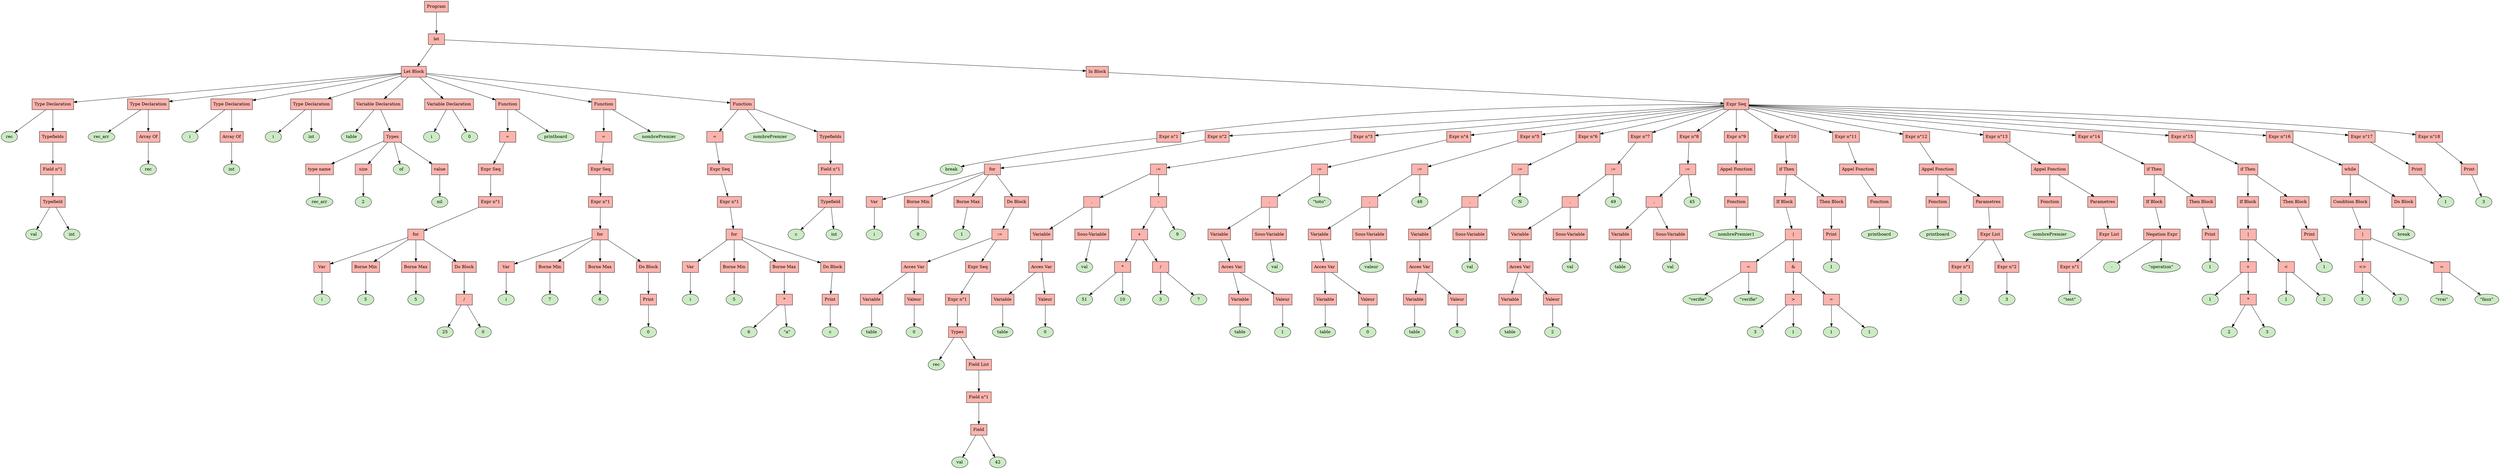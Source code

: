 digraph "ast"{

	nodesep=1;
	ranksep=1;

	N0 [label="Program", shape="box", fillcolor="#fbb4ae", style=filled];
	N1 [label="let", shape="box", fillcolor="#fbb4ae", style=filled];
	N2 [label="Let Block", shape="box", fillcolor="#fbb4ae", style=filled];
	N3 [label="Type Declaration", shape="box", fillcolor="#fbb4ae", style=filled];
	N4 [label="rec", shape="oval", fillcolor="#ccebc5", style=filled];
	N5 [label="Typefields", shape="box", fillcolor="#fbb4ae", style=filled];
	N6 [label="Typefield", shape="box", fillcolor="#fbb4ae", style=filled];
	N7 [label="val", shape="oval", fillcolor="#ccebc5", style=filled];
	N8 [label="int", shape="oval", fillcolor="#ccebc5", style=filled];
	N9 [label="Field n°1", shape="box", fillcolor="#fbb4ae", style=filled];
	N10 [label="Type Declaration", shape="box", fillcolor="#fbb4ae", style=filled];
	N11 [label="rec_arr", shape="oval", fillcolor="#ccebc5", style=filled];
	N13 [label="rec", shape="oval", fillcolor="#ccebc5", style=filled];
	N12 [label="Array Of", shape="box", fillcolor="#fbb4ae", style=filled];
	N14 [label="Type Declaration", shape="box", fillcolor="#fbb4ae", style=filled];
	N15 [label="i", shape="oval", fillcolor="#ccebc5", style=filled];
	N17 [label="int", shape="oval", fillcolor="#ccebc5", style=filled];
	N16 [label="Array Of", shape="box", fillcolor="#fbb4ae", style=filled];
	N18 [label="Type Declaration", shape="box", fillcolor="#fbb4ae", style=filled];
	N19 [label="i", shape="oval", fillcolor="#ccebc5", style=filled];
	N20 [label="int", shape="oval", fillcolor="#ccebc5", style=filled];
	N21 [label="Variable Declaration", shape="box", fillcolor="#fbb4ae", style=filled];
	N22 [label="table", shape="oval", fillcolor="#ccebc5", style=filled];
	N23 [label="Types", shape="box", fillcolor="#fbb4ae", style=filled];
	N24 [label="rec_arr", shape="oval", fillcolor="#ccebc5", style=filled];
	N25 [label="type name", shape="box", fillcolor="#fbb4ae", style=filled];
	N28 [label="2", shape="oval", fillcolor="#ccebc5", style=filled];
	N26 [label="size", shape="box", fillcolor="#fbb4ae", style=filled];
	N29 [label="of", shape="oval", fillcolor="#ccebc5", style=filled];
	N27 [label="value", shape="box", fillcolor="#fbb4ae", style=filled];
	N30 [label="nil", shape="oval", fillcolor="#ccebc5", style=filled];
	N31 [label="Variable Declaration", shape="box", fillcolor="#fbb4ae", style=filled];
	N32 [label="i", shape="oval", fillcolor="#ccebc5", style=filled];
	N33 [label="0", shape="oval", fillcolor="#ccebc5", style=filled];
	N34 [label="Function", shape="box", fillcolor="#fbb4ae", style=filled];
	N35 [label="=", shape="box", fillcolor="#fbb4ae", style=filled];
	N36 [label="Expr Seq", shape="box", fillcolor="#fbb4ae", style=filled];
	N43 [label="5", shape="oval", fillcolor="#ccebc5", style=filled];
	N44 [label="5", shape="oval", fillcolor="#ccebc5", style=filled];
	N46 [label="25", shape="oval", fillcolor="#ccebc5", style=filled];
	N47 [label="0", shape="oval", fillcolor="#ccebc5", style=filled];
	N45 [label="/", shape="box", fillcolor="#fbb4ae", style=filled];
	N37 [label="for", shape="box", fillcolor="#fbb4ae", style=filled];
	N42 [label="Var", shape="box", fillcolor="#fbb4ae", style=filled];
	N38 [label="i", shape="oval", fillcolor="#ccebc5", style=filled];
	N39 [label="Borne Min", shape="box", fillcolor="#fbb4ae", style=filled];
	N40 [label="Borne Max", shape="box", fillcolor="#fbb4ae", style=filled];
	N41 [label="Do Block", shape="box", fillcolor="#fbb4ae", style=filled];
	N48 [label="Expr n°1", shape="box", fillcolor="#fbb4ae", style=filled];
	N49 [label="printboard", shape="oval", fillcolor="#ccebc5", style=filled];
	N50 [label="Function", shape="box", fillcolor="#fbb4ae", style=filled];
	N51 [label="=", shape="box", fillcolor="#fbb4ae", style=filled];
	N52 [label="Expr Seq", shape="box", fillcolor="#fbb4ae", style=filled];
	N59 [label="7", shape="oval", fillcolor="#ccebc5", style=filled];
	N60 [label="6", shape="oval", fillcolor="#ccebc5", style=filled];
	N62 [label="0", shape="oval", fillcolor="#ccebc5", style=filled];
	N61 [label="Print", shape="box", fillcolor="#fbb4ae", style=filled];
	N53 [label="for", shape="box", fillcolor="#fbb4ae", style=filled];
	N58 [label="Var", shape="box", fillcolor="#fbb4ae", style=filled];
	N54 [label="i", shape="oval", fillcolor="#ccebc5", style=filled];
	N55 [label="Borne Min", shape="box", fillcolor="#fbb4ae", style=filled];
	N56 [label="Borne Max", shape="box", fillcolor="#fbb4ae", style=filled];
	N57 [label="Do Block", shape="box", fillcolor="#fbb4ae", style=filled];
	N63 [label="Expr n°1", shape="box", fillcolor="#fbb4ae", style=filled];
	N64 [label="nombrePremier", shape="oval", fillcolor="#ccebc5", style=filled];
	N65 [label="Function", shape="box", fillcolor="#fbb4ae", style=filled];
	N66 [label="=", shape="box", fillcolor="#fbb4ae", style=filled];
	N67 [label="Expr Seq", shape="box", fillcolor="#fbb4ae", style=filled];
	N74 [label="5", shape="oval", fillcolor="#ccebc5", style=filled];
	N76 [label="6", shape="oval", fillcolor="#ccebc5", style=filled];
	N77 [label="\"a\"", shape="oval", fillcolor="#ccebc5", style=filled];
	N75 [label="*", shape="box", fillcolor="#fbb4ae", style=filled];
	N79 [label="c", shape="oval", fillcolor="#ccebc5", style=filled];
	N78 [label="Print", shape="box", fillcolor="#fbb4ae", style=filled];
	N68 [label="for", shape="box", fillcolor="#fbb4ae", style=filled];
	N73 [label="Var", shape="box", fillcolor="#fbb4ae", style=filled];
	N69 [label="i", shape="oval", fillcolor="#ccebc5", style=filled];
	N70 [label="Borne Min", shape="box", fillcolor="#fbb4ae", style=filled];
	N71 [label="Borne Max", shape="box", fillcolor="#fbb4ae", style=filled];
	N72 [label="Do Block", shape="box", fillcolor="#fbb4ae", style=filled];
	N80 [label="Expr n°1", shape="box", fillcolor="#fbb4ae", style=filled];
	N81 [label="nombrePremier", shape="oval", fillcolor="#ccebc5", style=filled];
	N82 [label="Typefields", shape="box", fillcolor="#fbb4ae", style=filled];
	N83 [label="Typefield", shape="box", fillcolor="#fbb4ae", style=filled];
	N84 [label="c", shape="oval", fillcolor="#ccebc5", style=filled];
	N85 [label="int", shape="oval", fillcolor="#ccebc5", style=filled];
	N86 [label="Field n°1", shape="box", fillcolor="#fbb4ae", style=filled];
	N87 [label="In Block", shape="box", fillcolor="#fbb4ae", style=filled];
	N88 [label="Expr Seq", shape="box", fillcolor="#fbb4ae", style=filled];
	N89 [label="break", shape="oval", fillcolor="#ccebc5", style=filled];
	N90 [label="Expr n°1", shape="box", fillcolor="#fbb4ae", style=filled];
	N97 [label="0", shape="oval", fillcolor="#ccebc5", style=filled];
	N98 [label="1", shape="oval", fillcolor="#ccebc5", style=filled];
	N100 [label="Acces Var", shape="box", fillcolor="#fbb4ae", style=filled];
	N102 [label="Variable", shape="box", fillcolor="#fbb4ae", style=filled];
	N101 [label="table", shape="oval", fillcolor="#ccebc5", style=filled];
	N103 [label="Valeur", shape="box", fillcolor="#fbb4ae", style=filled];
	N104 [label="0", shape="oval", fillcolor="#ccebc5", style=filled];
	N105 [label="Expr Seq", shape="box", fillcolor="#fbb4ae", style=filled];
	N106 [label="Types", shape="box", fillcolor="#fbb4ae", style=filled];
	N107 [label="rec", shape="oval", fillcolor="#ccebc5", style=filled];
	N108 [label="Field List", shape="box", fillcolor="#fbb4ae", style=filled];
	N109 [label="Field", shape="box", fillcolor="#fbb4ae", style=filled];
	N110 [label="val", shape="oval", fillcolor="#ccebc5", style=filled];
	N111 [label="42", shape="oval", fillcolor="#ccebc5", style=filled];
	N112 [label="Field n°1", shape="box", fillcolor="#fbb4ae", style=filled];
	N113 [label="Expr n°1", shape="box", fillcolor="#fbb4ae", style=filled];
	N99 [label=":=", shape="box", fillcolor="#fbb4ae", style=filled];
	N91 [label="for", shape="box", fillcolor="#fbb4ae", style=filled];
	N96 [label="Var", shape="box", fillcolor="#fbb4ae", style=filled];
	N92 [label="i", shape="oval", fillcolor="#ccebc5", style=filled];
	N93 [label="Borne Min", shape="box", fillcolor="#fbb4ae", style=filled];
	N94 [label="Borne Max", shape="box", fillcolor="#fbb4ae", style=filled];
	N95 [label="Do Block", shape="box", fillcolor="#fbb4ae", style=filled];
	N114 [label="Expr n°2", shape="box", fillcolor="#fbb4ae", style=filled];
	N116 [label=".", shape="box", fillcolor="#fbb4ae", style=filled];
	N117 [label="Variable", shape="box", fillcolor="#fbb4ae", style=filled];
	N118 [label="Acces Var", shape="box", fillcolor="#fbb4ae", style=filled];
	N120 [label="Variable", shape="box", fillcolor="#fbb4ae", style=filled];
	N119 [label="table", shape="oval", fillcolor="#ccebc5", style=filled];
	N121 [label="Valeur", shape="box", fillcolor="#fbb4ae", style=filled];
	N122 [label="0", shape="oval", fillcolor="#ccebc5", style=filled];
	N123 [label="Sous-Variable", shape="box", fillcolor="#fbb4ae", style=filled];
	N124 [label="val", shape="oval", fillcolor="#ccebc5", style=filled];
	N128 [label="51", shape="oval", fillcolor="#ccebc5", style=filled];
	N129 [label="10", shape="oval", fillcolor="#ccebc5", style=filled];
	N127 [label="*", shape="box", fillcolor="#fbb4ae", style=filled];
	N131 [label="3", shape="oval", fillcolor="#ccebc5", style=filled];
	N132 [label="7", shape="oval", fillcolor="#ccebc5", style=filled];
	N130 [label="/", shape="box", fillcolor="#fbb4ae", style=filled];
	N126 [label="+", shape="box", fillcolor="#fbb4ae", style=filled];
	N133 [label="9", shape="oval", fillcolor="#ccebc5", style=filled];
	N125 [label="-", shape="box", fillcolor="#fbb4ae", style=filled];
	N115 [label=":=", shape="box", fillcolor="#fbb4ae", style=filled];
	N134 [label="Expr n°3", shape="box", fillcolor="#fbb4ae", style=filled];
	N136 [label=".", shape="box", fillcolor="#fbb4ae", style=filled];
	N137 [label="Variable", shape="box", fillcolor="#fbb4ae", style=filled];
	N138 [label="Acces Var", shape="box", fillcolor="#fbb4ae", style=filled];
	N140 [label="Variable", shape="box", fillcolor="#fbb4ae", style=filled];
	N139 [label="table", shape="oval", fillcolor="#ccebc5", style=filled];
	N141 [label="Valeur", shape="box", fillcolor="#fbb4ae", style=filled];
	N142 [label="1", shape="oval", fillcolor="#ccebc5", style=filled];
	N143 [label="Sous-Variable", shape="box", fillcolor="#fbb4ae", style=filled];
	N144 [label="val", shape="oval", fillcolor="#ccebc5", style=filled];
	N145 [label="\"toto\"", shape="oval", fillcolor="#ccebc5", style=filled];
	N135 [label=":=", shape="box", fillcolor="#fbb4ae", style=filled];
	N146 [label="Expr n°4", shape="box", fillcolor="#fbb4ae", style=filled];
	N148 [label=".", shape="box", fillcolor="#fbb4ae", style=filled];
	N149 [label="Variable", shape="box", fillcolor="#fbb4ae", style=filled];
	N150 [label="Acces Var", shape="box", fillcolor="#fbb4ae", style=filled];
	N152 [label="Variable", shape="box", fillcolor="#fbb4ae", style=filled];
	N151 [label="table", shape="oval", fillcolor="#ccebc5", style=filled];
	N153 [label="Valeur", shape="box", fillcolor="#fbb4ae", style=filled];
	N154 [label="0", shape="oval", fillcolor="#ccebc5", style=filled];
	N155 [label="Sous-Variable", shape="box", fillcolor="#fbb4ae", style=filled];
	N156 [label="valeur", shape="oval", fillcolor="#ccebc5", style=filled];
	N157 [label="48", shape="oval", fillcolor="#ccebc5", style=filled];
	N147 [label=":=", shape="box", fillcolor="#fbb4ae", style=filled];
	N158 [label="Expr n°5", shape="box", fillcolor="#fbb4ae", style=filled];
	N160 [label=".", shape="box", fillcolor="#fbb4ae", style=filled];
	N161 [label="Variable", shape="box", fillcolor="#fbb4ae", style=filled];
	N162 [label="Acces Var", shape="box", fillcolor="#fbb4ae", style=filled];
	N164 [label="Variable", shape="box", fillcolor="#fbb4ae", style=filled];
	N163 [label="table", shape="oval", fillcolor="#ccebc5", style=filled];
	N165 [label="Valeur", shape="box", fillcolor="#fbb4ae", style=filled];
	N166 [label="0", shape="oval", fillcolor="#ccebc5", style=filled];
	N167 [label="Sous-Variable", shape="box", fillcolor="#fbb4ae", style=filled];
	N168 [label="val", shape="oval", fillcolor="#ccebc5", style=filled];
	N169 [label="N", shape="oval", fillcolor="#ccebc5", style=filled];
	N159 [label=":=", shape="box", fillcolor="#fbb4ae", style=filled];
	N170 [label="Expr n°6", shape="box", fillcolor="#fbb4ae", style=filled];
	N172 [label=".", shape="box", fillcolor="#fbb4ae", style=filled];
	N173 [label="Variable", shape="box", fillcolor="#fbb4ae", style=filled];
	N174 [label="Acces Var", shape="box", fillcolor="#fbb4ae", style=filled];
	N176 [label="Variable", shape="box", fillcolor="#fbb4ae", style=filled];
	N175 [label="table", shape="oval", fillcolor="#ccebc5", style=filled];
	N177 [label="Valeur", shape="box", fillcolor="#fbb4ae", style=filled];
	N178 [label="2", shape="oval", fillcolor="#ccebc5", style=filled];
	N179 [label="Sous-Variable", shape="box", fillcolor="#fbb4ae", style=filled];
	N180 [label="val", shape="oval", fillcolor="#ccebc5", style=filled];
	N181 [label="49", shape="oval", fillcolor="#ccebc5", style=filled];
	N171 [label=":=", shape="box", fillcolor="#fbb4ae", style=filled];
	N182 [label="Expr n°7", shape="box", fillcolor="#fbb4ae", style=filled];
	N184 [label=".", shape="box", fillcolor="#fbb4ae", style=filled];
	N185 [label="Variable", shape="box", fillcolor="#fbb4ae", style=filled];
	N186 [label="table", shape="oval", fillcolor="#ccebc5", style=filled];
	N187 [label="Sous-Variable", shape="box", fillcolor="#fbb4ae", style=filled];
	N188 [label="val", shape="oval", fillcolor="#ccebc5", style=filled];
	N189 [label="45", shape="oval", fillcolor="#ccebc5", style=filled];
	N183 [label=":=", shape="box", fillcolor="#fbb4ae", style=filled];
	N190 [label="Expr n°8", shape="box", fillcolor="#fbb4ae", style=filled];
	N191 [label="Appel Fonction", shape="box", fillcolor="#fbb4ae", style=filled];
	N193 [label="Fonction", shape="box", fillcolor="#fbb4ae", style=filled];
	N192 [label="nombrePremier1", shape="oval", fillcolor="#ccebc5", style=filled];
	N194 [label="Expr n°9", shape="box", fillcolor="#fbb4ae", style=filled];
	N195 [label="if Then", shape="box", fillcolor="#fbb4ae", style=filled];
	N196 [label="If Block", shape="box", fillcolor="#fbb4ae", style=filled];
	N197 [label="Then Block", shape="box", fillcolor="#fbb4ae", style=filled];
	N200 [label="\"verifie\"", shape="oval", fillcolor="#ccebc5", style=filled];
	N201 [label="\"verifie\"", shape="oval", fillcolor="#ccebc5", style=filled];
	N199 [label="=", shape="box", fillcolor="#fbb4ae", style=filled];
	N204 [label="3", shape="oval", fillcolor="#ccebc5", style=filled];
	N205 [label="1", shape="oval", fillcolor="#ccebc5", style=filled];
	N203 [label=">", shape="box", fillcolor="#fbb4ae", style=filled];
	N207 [label="1", shape="oval", fillcolor="#ccebc5", style=filled];
	N208 [label="1", shape="oval", fillcolor="#ccebc5", style=filled];
	N206 [label="=", shape="box", fillcolor="#fbb4ae", style=filled];
	N202 [label="&", shape="box", fillcolor="#fbb4ae", style=filled];
	N198 [label="|", shape="box", fillcolor="#fbb4ae", style=filled];
	N210 [label="1", shape="oval", fillcolor="#ccebc5", style=filled];
	N209 [label="Print", shape="box", fillcolor="#fbb4ae", style=filled];
	N211 [label="Expr n°10", shape="box", fillcolor="#fbb4ae", style=filled];
	N212 [label="Appel Fonction", shape="box", fillcolor="#fbb4ae", style=filled];
	N214 [label="Fonction", shape="box", fillcolor="#fbb4ae", style=filled];
	N213 [label="printboard", shape="oval", fillcolor="#ccebc5", style=filled];
	N215 [label="Expr n°11", shape="box", fillcolor="#fbb4ae", style=filled];
	N216 [label="Appel Fonction", shape="box", fillcolor="#fbb4ae", style=filled];
	N218 [label="Fonction", shape="box", fillcolor="#fbb4ae", style=filled];
	N217 [label="printboard", shape="oval", fillcolor="#ccebc5", style=filled];
	N219 [label="Parametres", shape="box", fillcolor="#fbb4ae", style=filled];
	N220 [label="Expr List", shape="box", fillcolor="#fbb4ae", style=filled];
	N221 [label="2", shape="oval", fillcolor="#ccebc5", style=filled];
	N222 [label="Expr n°1", shape="box", fillcolor="#fbb4ae", style=filled];
	N223 [label="3", shape="oval", fillcolor="#ccebc5", style=filled];
	N224 [label="Expr n°2", shape="box", fillcolor="#fbb4ae", style=filled];
	N225 [label="Expr n°12", shape="box", fillcolor="#fbb4ae", style=filled];
	N226 [label="Appel Fonction", shape="box", fillcolor="#fbb4ae", style=filled];
	N228 [label="Fonction", shape="box", fillcolor="#fbb4ae", style=filled];
	N227 [label="nombrePremier", shape="oval", fillcolor="#ccebc5", style=filled];
	N229 [label="Parametres", shape="box", fillcolor="#fbb4ae", style=filled];
	N230 [label="Expr List", shape="box", fillcolor="#fbb4ae", style=filled];
	N231 [label="\"test\"", shape="oval", fillcolor="#ccebc5", style=filled];
	N232 [label="Expr n°1", shape="box", fillcolor="#fbb4ae", style=filled];
	N233 [label="Expr n°13", shape="box", fillcolor="#fbb4ae", style=filled];
	N234 [label="if Then", shape="box", fillcolor="#fbb4ae", style=filled];
	N235 [label="If Block", shape="box", fillcolor="#fbb4ae", style=filled];
	N236 [label="Then Block", shape="box", fillcolor="#fbb4ae", style=filled];
	N237 [label="Negation Expr", shape="box", fillcolor="#fbb4ae", style=filled];
	N238 [label="-", shape="oval", fillcolor="#ccebc5", style=filled];
	N239 [label="\"operation\"", shape="oval", fillcolor="#ccebc5", style=filled];
	N241 [label="1", shape="oval", fillcolor="#ccebc5", style=filled];
	N240 [label="Print", shape="box", fillcolor="#fbb4ae", style=filled];
	N242 [label="Expr n°14", shape="box", fillcolor="#fbb4ae", style=filled];
	N243 [label="if Then", shape="box", fillcolor="#fbb4ae", style=filled];
	N244 [label="If Block", shape="box", fillcolor="#fbb4ae", style=filled];
	N245 [label="Then Block", shape="box", fillcolor="#fbb4ae", style=filled];
	N248 [label="1", shape="oval", fillcolor="#ccebc5", style=filled];
	N250 [label="2", shape="oval", fillcolor="#ccebc5", style=filled];
	N251 [label="3", shape="oval", fillcolor="#ccebc5", style=filled];
	N249 [label="*", shape="box", fillcolor="#fbb4ae", style=filled];
	N247 [label="+", shape="box", fillcolor="#fbb4ae", style=filled];
	N253 [label="1", shape="oval", fillcolor="#ccebc5", style=filled];
	N254 [label="2", shape="oval", fillcolor="#ccebc5", style=filled];
	N252 [label="<", shape="box", fillcolor="#fbb4ae", style=filled];
	N246 [label="|", shape="box", fillcolor="#fbb4ae", style=filled];
	N256 [label="1", shape="oval", fillcolor="#ccebc5", style=filled];
	N255 [label="Print", shape="box", fillcolor="#fbb4ae", style=filled];
	N257 [label="Expr n°15", shape="box", fillcolor="#fbb4ae", style=filled];
	N259 [label="Condition Block", shape="box", fillcolor="#fbb4ae", style=filled];
	N260 [label="Do Block", shape="box", fillcolor="#fbb4ae", style=filled];
	N263 [label="3", shape="oval", fillcolor="#ccebc5", style=filled];
	N264 [label="3", shape="oval", fillcolor="#ccebc5", style=filled];
	N262 [label="<>", shape="box", fillcolor="#fbb4ae", style=filled];
	N266 [label="\"vrai\"", shape="oval", fillcolor="#ccebc5", style=filled];
	N267 [label="\"faux\"", shape="oval", fillcolor="#ccebc5", style=filled];
	N265 [label="=", shape="box", fillcolor="#fbb4ae", style=filled];
	N261 [label="|", shape="box", fillcolor="#fbb4ae", style=filled];
	N268 [label="break", shape="oval", fillcolor="#ccebc5", style=filled];
	N258 [label="while", shape="box", fillcolor="#fbb4ae", style=filled];
	N269 [label="Expr n°16", shape="box", fillcolor="#fbb4ae", style=filled];
	N271 [label="1", shape="oval", fillcolor="#ccebc5", style=filled];
	N270 [label="Print", shape="box", fillcolor="#fbb4ae", style=filled];
	N272 [label="Expr n°17", shape="box", fillcolor="#fbb4ae", style=filled];
	N274 [label="3", shape="oval", fillcolor="#ccebc5", style=filled];
	N273 [label="Print", shape="box", fillcolor="#fbb4ae", style=filled];
	N275 [label="Expr n°18", shape="box", fillcolor="#fbb4ae", style=filled];

	N1 -> N2; 
	N3 -> N4; 
	N6 -> N7; 
	N6 -> N8; 
	N5 -> N9; 
	N9 -> N6; 
	N3 -> N5; 
	N2 -> N3; 
	N10 -> N11; 
	N12 -> N13; 
	N10 -> N12; 
	N2 -> N10; 
	N14 -> N15; 
	N16 -> N17; 
	N14 -> N16; 
	N2 -> N14; 
	N18 -> N19; 
	N18 -> N20; 
	N2 -> N18; 
	N21 -> N22; 
	N23 -> N25; 
	N25 -> N24; 
	N23 -> N26; 
	N26 -> N28; 
	N23 -> N29; 
	N23 -> N27; 
	N27 -> N30; 
	N21 -> N23; 
	N2 -> N21; 
	N31 -> N32; 
	N31 -> N33; 
	N2 -> N31; 
	N45 -> N46; 
	N45 -> N47; 
	N37 -> N42; 
	N42 -> N38; 
	N37 -> N39; 
	N39 -> N43; 
	N37 -> N40; 
	N40 -> N44; 
	N37 -> N41; 
	N41 -> N45; 
	N36 -> N48; 
	N48 -> N37; 
	N35 -> N36; 
	N34 -> N49; 
	N34 -> N35; 
	N2 -> N34; 
	N61 -> N62; 
	N53 -> N58; 
	N58 -> N54; 
	N53 -> N55; 
	N55 -> N59; 
	N53 -> N56; 
	N56 -> N60; 
	N53 -> N57; 
	N57 -> N61; 
	N52 -> N63; 
	N63 -> N53; 
	N51 -> N52; 
	N50 -> N64; 
	N50 -> N51; 
	N2 -> N50; 
	N75 -> N76; 
	N75 -> N77; 
	N78 -> N79; 
	N68 -> N73; 
	N73 -> N69; 
	N68 -> N70; 
	N70 -> N74; 
	N68 -> N71; 
	N71 -> N75; 
	N68 -> N72; 
	N72 -> N78; 
	N67 -> N80; 
	N80 -> N68; 
	N66 -> N67; 
	N65 -> N81; 
	N83 -> N84; 
	N83 -> N85; 
	N82 -> N86; 
	N86 -> N83; 
	N65 -> N82; 
	N65 -> N66; 
	N2 -> N65; 
	N1 -> N87; 
	N88 -> N90; 
	N90 -> N89; 
	N100 -> N102; 
	N102 -> N101; 
	N100 -> N103; 
	N103 -> N104; 
	N106 -> N107; 
	N109 -> N110; 
	N109 -> N111; 
	N108 -> N112; 
	N112 -> N109; 
	N106 -> N108; 
	N105 -> N113; 
	N113 -> N106; 
	N99 -> N100; 
	N99 -> N105; 
	N91 -> N96; 
	N96 -> N92; 
	N91 -> N93; 
	N93 -> N97; 
	N91 -> N94; 
	N94 -> N98; 
	N91 -> N95; 
	N95 -> N99; 
	N88 -> N114; 
	N114 -> N91; 
	N116 -> N117; 
	N118 -> N120; 
	N120 -> N119; 
	N118 -> N121; 
	N121 -> N122; 
	N117 -> N118; 
	N116 -> N123; 
	N123 -> N124; 
	N127 -> N128; 
	N127 -> N129; 
	N130 -> N131; 
	N130 -> N132; 
	N126 -> N127; 
	N126 -> N130; 
	N125 -> N126; 
	N125 -> N133; 
	N115 -> N116; 
	N115 -> N125; 
	N88 -> N134; 
	N134 -> N115; 
	N136 -> N137; 
	N138 -> N140; 
	N140 -> N139; 
	N138 -> N141; 
	N141 -> N142; 
	N137 -> N138; 
	N136 -> N143; 
	N143 -> N144; 
	N135 -> N136; 
	N135 -> N145; 
	N88 -> N146; 
	N146 -> N135; 
	N148 -> N149; 
	N150 -> N152; 
	N152 -> N151; 
	N150 -> N153; 
	N153 -> N154; 
	N149 -> N150; 
	N148 -> N155; 
	N155 -> N156; 
	N147 -> N148; 
	N147 -> N157; 
	N88 -> N158; 
	N158 -> N147; 
	N160 -> N161; 
	N162 -> N164; 
	N164 -> N163; 
	N162 -> N165; 
	N165 -> N166; 
	N161 -> N162; 
	N160 -> N167; 
	N167 -> N168; 
	N159 -> N160; 
	N159 -> N169; 
	N88 -> N170; 
	N170 -> N159; 
	N172 -> N173; 
	N174 -> N176; 
	N176 -> N175; 
	N174 -> N177; 
	N177 -> N178; 
	N173 -> N174; 
	N172 -> N179; 
	N179 -> N180; 
	N171 -> N172; 
	N171 -> N181; 
	N88 -> N182; 
	N182 -> N171; 
	N184 -> N185; 
	N185 -> N186; 
	N184 -> N187; 
	N187 -> N188; 
	N183 -> N184; 
	N183 -> N189; 
	N88 -> N190; 
	N190 -> N183; 
	N191 -> N193; 
	N193 -> N192; 
	N88 -> N194; 
	N194 -> N191; 
	N199 -> N200; 
	N199 -> N201; 
	N203 -> N204; 
	N203 -> N205; 
	N206 -> N207; 
	N206 -> N208; 
	N202 -> N203; 
	N202 -> N206; 
	N198 -> N199; 
	N198 -> N202; 
	N209 -> N210; 
	N195 -> N196; 
	N195 -> N197; 
	N196 -> N198; 
	N197 -> N209; 
	N88 -> N211; 
	N211 -> N195; 
	N212 -> N214; 
	N214 -> N213; 
	N88 -> N215; 
	N215 -> N212; 
	N216 -> N218; 
	N218 -> N217; 
	N216 -> N219; 
	N220 -> N222; 
	N222 -> N221; 
	N220 -> N224; 
	N224 -> N223; 
	N219 -> N220; 
	N88 -> N225; 
	N225 -> N216; 
	N226 -> N228; 
	N228 -> N227; 
	N226 -> N229; 
	N230 -> N232; 
	N232 -> N231; 
	N229 -> N230; 
	N88 -> N233; 
	N233 -> N226; 
	N237 -> N238; 
	N237 -> N239; 
	N240 -> N241; 
	N234 -> N235; 
	N234 -> N236; 
	N235 -> N237; 
	N236 -> N240; 
	N88 -> N242; 
	N242 -> N234; 
	N249 -> N250; 
	N249 -> N251; 
	N247 -> N248; 
	N247 -> N249; 
	N252 -> N253; 
	N252 -> N254; 
	N246 -> N247; 
	N246 -> N252; 
	N255 -> N256; 
	N243 -> N244; 
	N243 -> N245; 
	N244 -> N246; 
	N245 -> N255; 
	N88 -> N257; 
	N257 -> N243; 
	N262 -> N263; 
	N262 -> N264; 
	N265 -> N266; 
	N265 -> N267; 
	N261 -> N262; 
	N261 -> N265; 
	N258 -> N259; 
	N258 -> N260; 
	N259 -> N261; 
	N260 -> N268; 
	N88 -> N269; 
	N269 -> N258; 
	N270 -> N271; 
	N88 -> N272; 
	N272 -> N270; 
	N273 -> N274; 
	N88 -> N275; 
	N275 -> N273; 
	N87 -> N88; 
	N0 -> N1; 
}